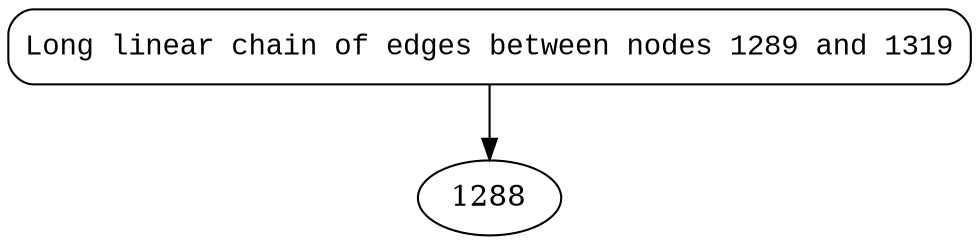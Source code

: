 digraph block996 {
1289 [style="filled,bold" penwidth="1" fillcolor="white" fontname="Courier New" shape="Mrecord" label="Long linear chain of edges between nodes 1289 and 1319"]
1289 -> 1288[label=""]
}